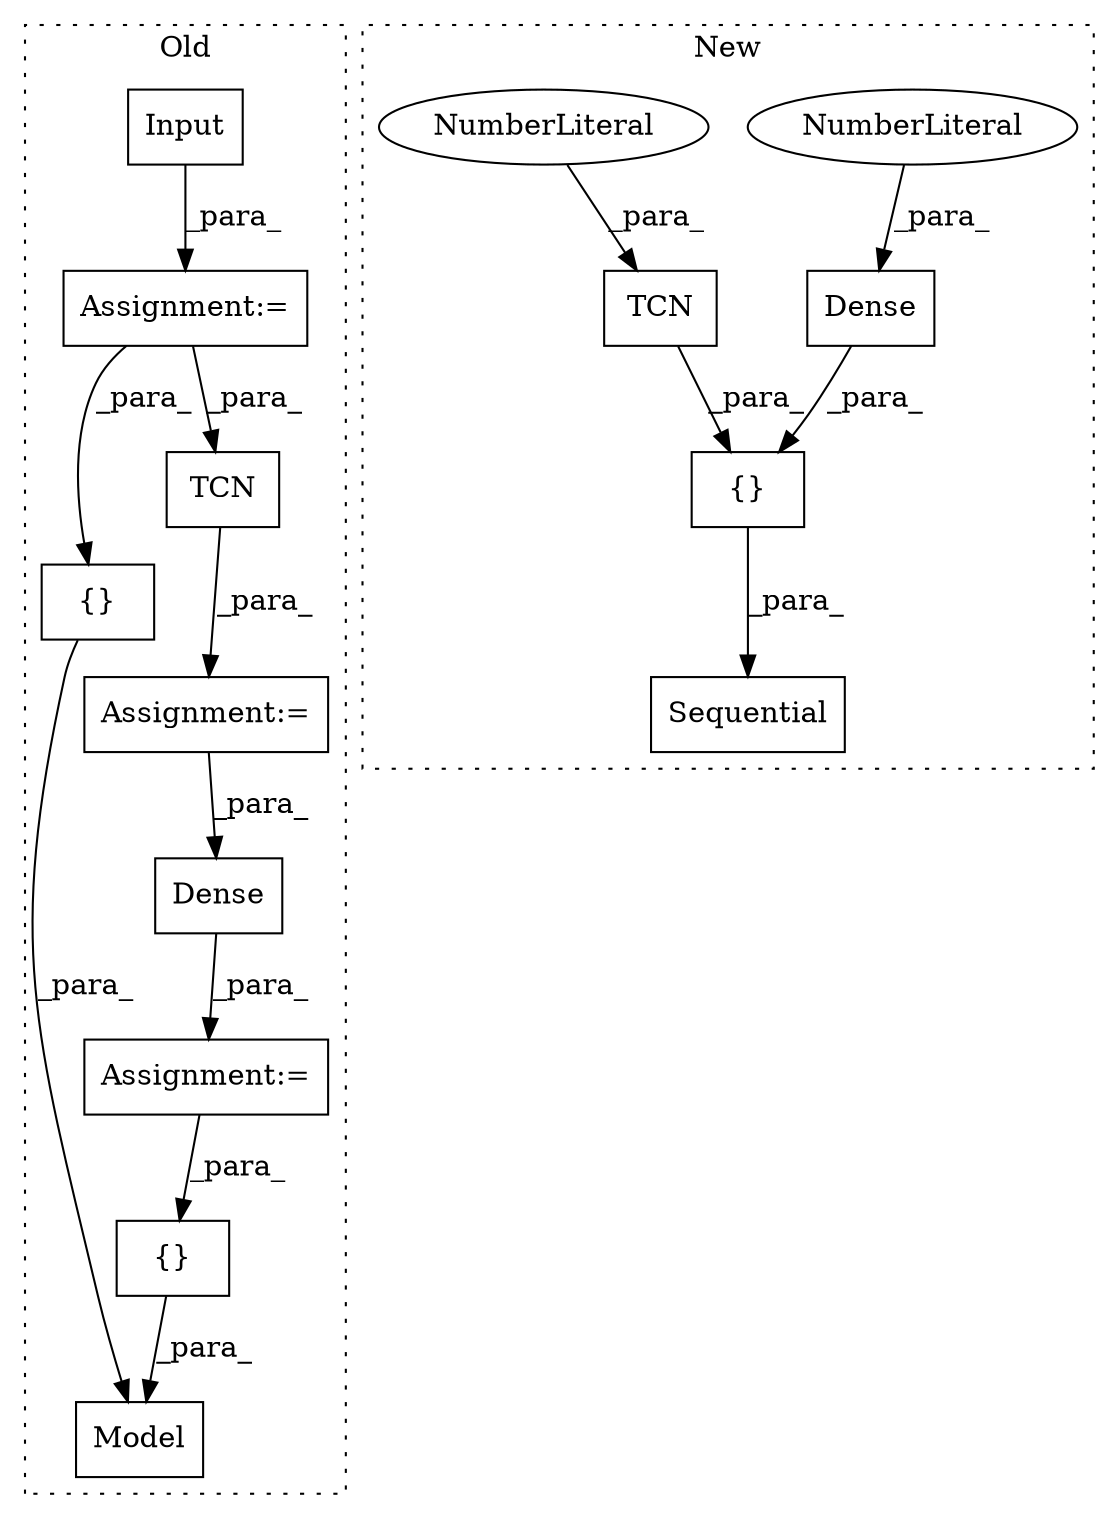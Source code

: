 digraph G {
subgraph cluster0 {
1 [label="{}" a="4" s="1311,1313" l="1,1" shape="box"];
3 [label="Dense" a="32" s="1263,1270" l="6,1" shape="box"];
7 [label="Input" a="32" s="1160,1201" l="11,2" shape="box"];
8 [label="{}" a="4" s="1298,1300" l="1,1" shape="box"];
10 [label="Model" a="32" s="1283,1314" l="6,1" shape="box"];
11 [label="Assignment:=" a="7" s="1262" l="1" shape="box"];
12 [label="Assignment:=" a="7" s="1159" l="1" shape="box"];
13 [label="Assignment:=" a="7" s="1230" l="1" shape="box"];
14 [label="TCN" a="32" s="1231,1236" l="4,1" shape="box"];
label = "Old";
style="dotted";
}
subgraph cluster1 {
2 [label="TCN" a="32" s="1162,1189" l="4,1" shape="box"];
4 [label="{}" a="4" s="1096,1209" l="1,1" shape="box"];
5 [label="Dense" a="32" s="1191,1208" l="6,1" shape="box"];
6 [label="NumberLiteral" a="34" s="1197" l="1" shape="ellipse"];
9 [label="Sequential" a="32" s="1076,1210" l="11,1" shape="box"];
15 [label="NumberLiteral" a="34" s="1166" l="1" shape="ellipse"];
label = "New";
style="dotted";
}
1 -> 10 [label="_para_"];
2 -> 4 [label="_para_"];
3 -> 11 [label="_para_"];
4 -> 9 [label="_para_"];
5 -> 4 [label="_para_"];
6 -> 5 [label="_para_"];
7 -> 12 [label="_para_"];
8 -> 10 [label="_para_"];
11 -> 1 [label="_para_"];
12 -> 8 [label="_para_"];
12 -> 14 [label="_para_"];
13 -> 3 [label="_para_"];
14 -> 13 [label="_para_"];
15 -> 2 [label="_para_"];
}
